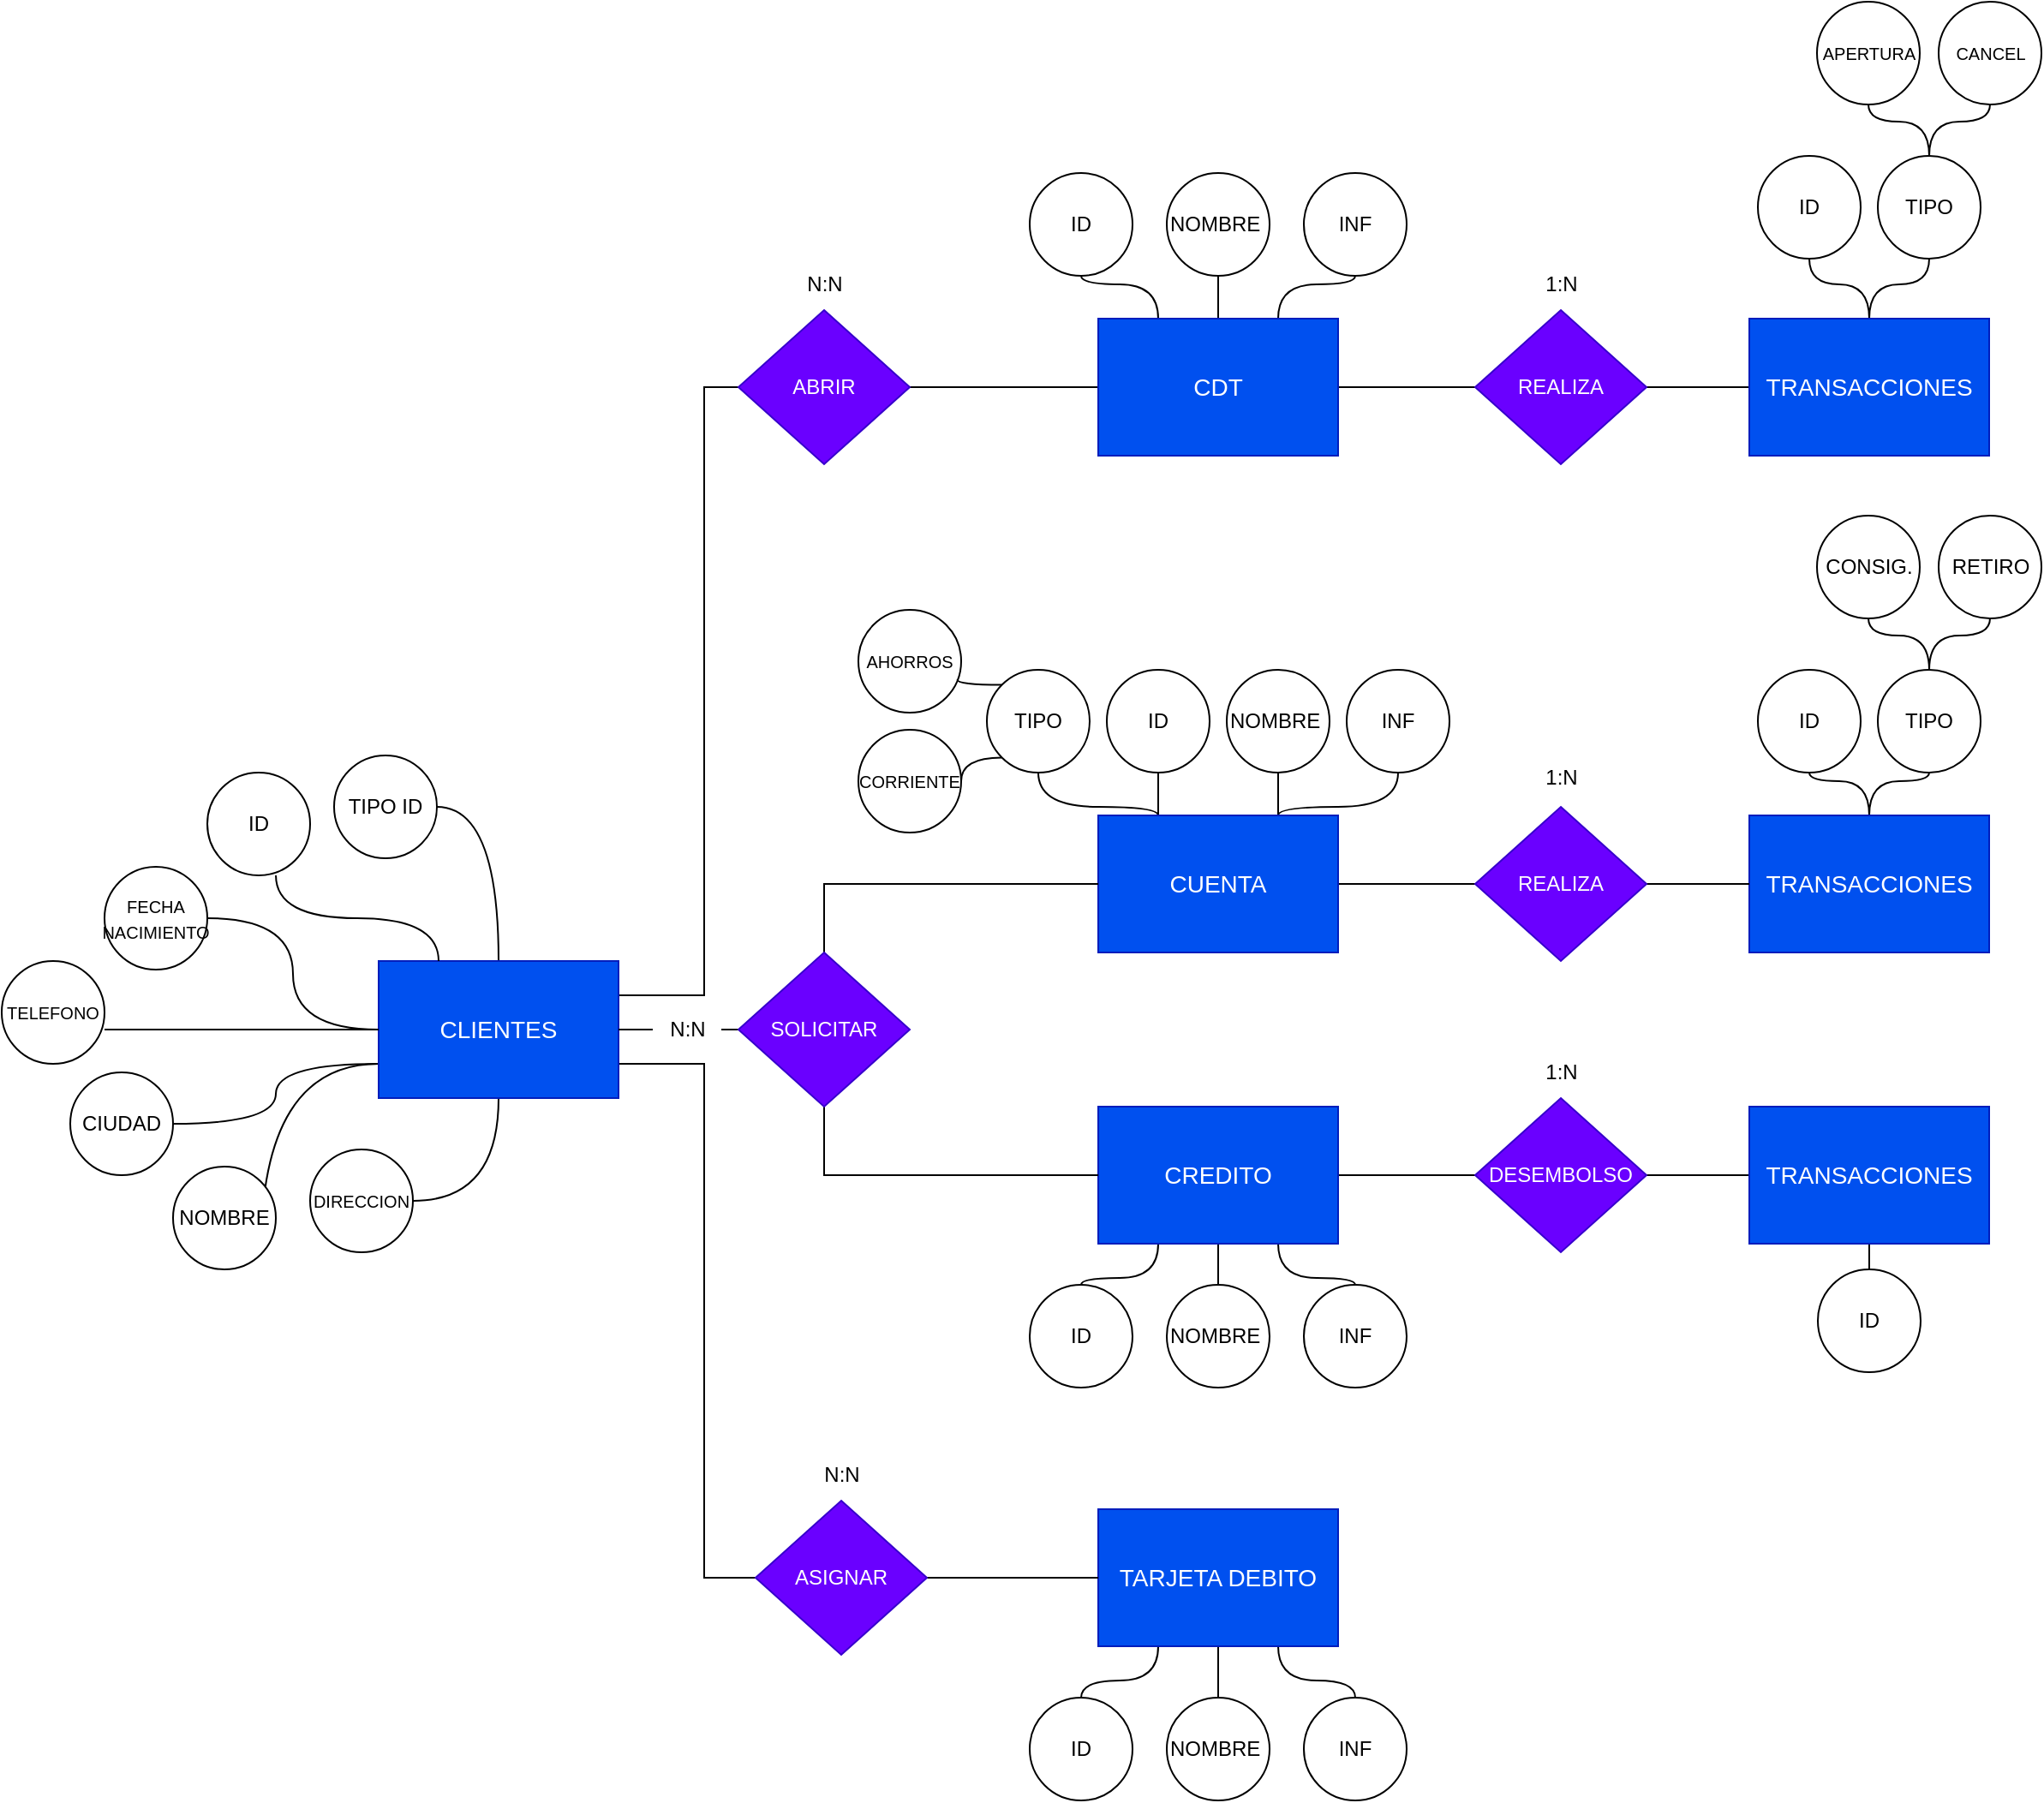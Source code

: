 <mxfile version="27.1.6">
  <diagram name="Página-1" id="VmD-yL4hsFWsiunB92W7">
    <mxGraphModel dx="1584" dy="886" grid="1" gridSize="10" guides="1" tooltips="1" connect="1" arrows="1" fold="1" page="1" pageScale="1" pageWidth="827" pageHeight="1169" background="none" math="0" shadow="0">
      <root>
        <mxCell id="0" />
        <mxCell id="1" parent="0" />
        <mxCell id="uigy-FgtRVpShGd_WQau-39" style="edgeStyle=orthogonalEdgeStyle;rounded=0;orthogonalLoop=1;jettySize=auto;html=1;exitX=0.5;exitY=0;exitDx=0;exitDy=0;entryX=1;entryY=0.5;entryDx=0;entryDy=0;endArrow=none;startFill=0;curved=1;" edge="1" parent="1" source="uigy-FgtRVpShGd_WQau-1" target="uigy-FgtRVpShGd_WQau-33">
          <mxGeometry relative="1" as="geometry" />
        </mxCell>
        <mxCell id="uigy-FgtRVpShGd_WQau-42" style="edgeStyle=orthogonalEdgeStyle;rounded=0;orthogonalLoop=1;jettySize=auto;html=1;exitX=0;exitY=0.75;exitDx=0;exitDy=0;entryX=1;entryY=1;entryDx=0;entryDy=0;endArrow=none;startFill=0;curved=1;" edge="1" parent="1" source="uigy-FgtRVpShGd_WQau-1" target="uigy-FgtRVpShGd_WQau-34">
          <mxGeometry relative="1" as="geometry" />
        </mxCell>
        <mxCell id="uigy-FgtRVpShGd_WQau-45" style="edgeStyle=orthogonalEdgeStyle;rounded=0;orthogonalLoop=1;jettySize=auto;html=1;entryX=1;entryY=0.5;entryDx=0;entryDy=0;endArrow=none;startFill=0;curved=1;" edge="1" parent="1" source="uigy-FgtRVpShGd_WQau-1" target="uigy-FgtRVpShGd_WQau-38">
          <mxGeometry relative="1" as="geometry" />
        </mxCell>
        <mxCell id="uigy-FgtRVpShGd_WQau-81" style="edgeStyle=orthogonalEdgeStyle;rounded=0;orthogonalLoop=1;jettySize=auto;html=1;exitX=1;exitY=0.25;exitDx=0;exitDy=0;entryX=0;entryY=0.5;entryDx=0;entryDy=0;endArrow=none;startFill=0;" edge="1" parent="1" source="uigy-FgtRVpShGd_WQau-1" target="uigy-FgtRVpShGd_WQau-30">
          <mxGeometry relative="1" as="geometry">
            <Array as="points">
              <mxPoint x="480" y="940" />
              <mxPoint x="480" y="585" />
            </Array>
          </mxGeometry>
        </mxCell>
        <mxCell id="uigy-FgtRVpShGd_WQau-155" style="edgeStyle=orthogonalEdgeStyle;rounded=0;orthogonalLoop=1;jettySize=auto;html=1;exitX=0;exitY=0.75;exitDx=0;exitDy=0;entryX=1;entryY=0.5;entryDx=0;entryDy=0;endArrow=none;startFill=0;curved=1;" edge="1" parent="1" source="uigy-FgtRVpShGd_WQau-1" target="uigy-FgtRVpShGd_WQau-37">
          <mxGeometry relative="1" as="geometry" />
        </mxCell>
        <mxCell id="uigy-FgtRVpShGd_WQau-168" style="edgeStyle=orthogonalEdgeStyle;rounded=0;orthogonalLoop=1;jettySize=auto;html=1;entryX=1;entryY=0.5;entryDx=0;entryDy=0;endArrow=none;startFill=0;curved=1;" edge="1" parent="1" source="uigy-FgtRVpShGd_WQau-1" target="uigy-FgtRVpShGd_WQau-35">
          <mxGeometry relative="1" as="geometry" />
        </mxCell>
        <mxCell id="uigy-FgtRVpShGd_WQau-169" style="edgeStyle=orthogonalEdgeStyle;rounded=0;orthogonalLoop=1;jettySize=auto;html=1;entryX=0;entryY=0.5;entryDx=0;entryDy=0;endArrow=none;startFill=0;" edge="1" parent="1" source="uigy-FgtRVpShGd_WQau-229" target="uigy-FgtRVpShGd_WQau-163">
          <mxGeometry relative="1" as="geometry">
            <Array as="points">
              <mxPoint x="470" y="960" />
              <mxPoint x="470" y="960" />
            </Array>
          </mxGeometry>
        </mxCell>
        <mxCell id="uigy-FgtRVpShGd_WQau-178" style="edgeStyle=orthogonalEdgeStyle;rounded=0;orthogonalLoop=1;jettySize=auto;html=1;exitX=1;exitY=0.75;exitDx=0;exitDy=0;entryX=0;entryY=0.5;entryDx=0;entryDy=0;endArrow=none;startFill=0;" edge="1" parent="1" source="uigy-FgtRVpShGd_WQau-1" target="uigy-FgtRVpShGd_WQau-164">
          <mxGeometry relative="1" as="geometry">
            <Array as="points">
              <mxPoint x="480" y="980" />
              <mxPoint x="480" y="1280" />
            </Array>
          </mxGeometry>
        </mxCell>
        <mxCell id="uigy-FgtRVpShGd_WQau-1" value="&lt;font style=&quot;font-size: 14px;&quot;&gt;CLIENTES&lt;/font&gt;" style="rounded=0;whiteSpace=wrap;html=1;fillColor=#0050ef;fontColor=#ffffff;strokeColor=#001DBC;" vertex="1" parent="1">
          <mxGeometry x="290" y="920" width="140" height="80" as="geometry" />
        </mxCell>
        <mxCell id="uigy-FgtRVpShGd_WQau-10" value="NOMBRE&amp;nbsp;" style="ellipse;whiteSpace=wrap;html=1;" vertex="1" parent="1">
          <mxGeometry x="750" y="460" width="60" height="60" as="geometry" />
        </mxCell>
        <mxCell id="uigy-FgtRVpShGd_WQau-12" value="ID" style="ellipse;whiteSpace=wrap;html=1;" vertex="1" parent="1">
          <mxGeometry x="670" y="460" width="60" height="60" as="geometry" />
        </mxCell>
        <mxCell id="uigy-FgtRVpShGd_WQau-13" value="INF" style="ellipse;whiteSpace=wrap;html=1;" vertex="1" parent="1">
          <mxGeometry x="830" y="460" width="60" height="60" as="geometry" />
        </mxCell>
        <mxCell id="uigy-FgtRVpShGd_WQau-173" style="edgeStyle=orthogonalEdgeStyle;rounded=0;orthogonalLoop=1;jettySize=auto;html=1;entryX=0;entryY=0.5;entryDx=0;entryDy=0;endArrow=none;startFill=0;" edge="1" parent="1" source="uigy-FgtRVpShGd_WQau-30" target="uigy-FgtRVpShGd_WQau-161">
          <mxGeometry relative="1" as="geometry" />
        </mxCell>
        <mxCell id="uigy-FgtRVpShGd_WQau-30" value="ABRIR" style="rhombus;whiteSpace=wrap;html=1;fillColor=#6a00ff;fontColor=#ffffff;strokeColor=#3700CC;" vertex="1" parent="1">
          <mxGeometry x="500" y="540" width="100" height="90" as="geometry" />
        </mxCell>
        <mxCell id="uigy-FgtRVpShGd_WQau-32" value="ID" style="ellipse;whiteSpace=wrap;html=1;" vertex="1" parent="1">
          <mxGeometry x="190" y="810" width="60" height="60" as="geometry" />
        </mxCell>
        <mxCell id="uigy-FgtRVpShGd_WQau-33" value="TIPO ID" style="ellipse;whiteSpace=wrap;html=1;" vertex="1" parent="1">
          <mxGeometry x="264" y="800" width="60" height="60" as="geometry" />
        </mxCell>
        <mxCell id="uigy-FgtRVpShGd_WQau-34" value="NOMBRE" style="ellipse;whiteSpace=wrap;html=1;" vertex="1" parent="1">
          <mxGeometry x="170" y="1040" width="60" height="60" as="geometry" />
        </mxCell>
        <mxCell id="uigy-FgtRVpShGd_WQau-35" value="&lt;font style=&quot;font-size: 10px;&quot;&gt;DIRECCION&lt;/font&gt;" style="ellipse;whiteSpace=wrap;html=1;" vertex="1" parent="1">
          <mxGeometry x="250" y="1030" width="60" height="60" as="geometry" />
        </mxCell>
        <mxCell id="uigy-FgtRVpShGd_WQau-36" value="&lt;font style=&quot;font-size: 10px;&quot;&gt;TELEFONO&lt;/font&gt;" style="ellipse;whiteSpace=wrap;html=1;" vertex="1" parent="1">
          <mxGeometry x="70" y="920" width="60" height="60" as="geometry" />
        </mxCell>
        <mxCell id="uigy-FgtRVpShGd_WQau-37" value="CIUDAD" style="ellipse;whiteSpace=wrap;html=1;" vertex="1" parent="1">
          <mxGeometry x="110" y="985" width="60" height="60" as="geometry" />
        </mxCell>
        <mxCell id="uigy-FgtRVpShGd_WQau-38" value="&lt;font style=&quot;font-size: 10px;&quot;&gt;FECHA NACIMIENTO&lt;/font&gt;" style="ellipse;whiteSpace=wrap;html=1;" vertex="1" parent="1">
          <mxGeometry x="130" y="865" width="60" height="60" as="geometry" />
        </mxCell>
        <mxCell id="uigy-FgtRVpShGd_WQau-40" style="edgeStyle=orthogonalEdgeStyle;rounded=0;orthogonalLoop=1;jettySize=auto;html=1;exitX=0.25;exitY=0;exitDx=0;exitDy=0;entryX=0.667;entryY=1;entryDx=0;entryDy=0;entryPerimeter=0;endArrow=none;startFill=0;curved=1;" edge="1" parent="1" source="uigy-FgtRVpShGd_WQau-1" target="uigy-FgtRVpShGd_WQau-32">
          <mxGeometry relative="1" as="geometry" />
        </mxCell>
        <mxCell id="uigy-FgtRVpShGd_WQau-41" style="edgeStyle=orthogonalEdgeStyle;rounded=0;orthogonalLoop=1;jettySize=auto;html=1;exitX=0;exitY=0.5;exitDx=0;exitDy=0;entryX=1;entryY=0.667;entryDx=0;entryDy=0;entryPerimeter=0;endArrow=none;startFill=0;curved=1;" edge="1" parent="1" source="uigy-FgtRVpShGd_WQau-1" target="uigy-FgtRVpShGd_WQau-36">
          <mxGeometry relative="1" as="geometry" />
        </mxCell>
        <mxCell id="uigy-FgtRVpShGd_WQau-48" value="NOMBRE&amp;nbsp;" style="ellipse;whiteSpace=wrap;html=1;" vertex="1" parent="1">
          <mxGeometry x="785" y="750" width="60" height="60" as="geometry" />
        </mxCell>
        <mxCell id="uigy-FgtRVpShGd_WQau-49" value="ID" style="ellipse;whiteSpace=wrap;html=1;" vertex="1" parent="1">
          <mxGeometry x="715" y="750" width="60" height="60" as="geometry" />
        </mxCell>
        <mxCell id="uigy-FgtRVpShGd_WQau-50" value="INF" style="ellipse;whiteSpace=wrap;html=1;" vertex="1" parent="1">
          <mxGeometry x="855" y="750" width="60" height="60" as="geometry" />
        </mxCell>
        <mxCell id="uigy-FgtRVpShGd_WQau-53" value="NOMBRE&amp;nbsp;" style="ellipse;whiteSpace=wrap;html=1;" vertex="1" parent="1">
          <mxGeometry x="750" y="1109" width="60" height="60" as="geometry" />
        </mxCell>
        <mxCell id="uigy-FgtRVpShGd_WQau-54" value="ID" style="ellipse;whiteSpace=wrap;html=1;" vertex="1" parent="1">
          <mxGeometry x="670" y="1109" width="60" height="60" as="geometry" />
        </mxCell>
        <mxCell id="uigy-FgtRVpShGd_WQau-55" value="INF" style="ellipse;whiteSpace=wrap;html=1;" vertex="1" parent="1">
          <mxGeometry x="830" y="1109" width="60" height="60" as="geometry" />
        </mxCell>
        <mxCell id="uigy-FgtRVpShGd_WQau-193" style="edgeStyle=orthogonalEdgeStyle;rounded=0;orthogonalLoop=1;jettySize=auto;html=1;exitX=0;exitY=1;exitDx=0;exitDy=0;entryX=1;entryY=0.5;entryDx=0;entryDy=0;endArrow=none;startFill=0;curved=1;" edge="1" parent="1" source="uigy-FgtRVpShGd_WQau-140" target="uigy-FgtRVpShGd_WQau-148">
          <mxGeometry relative="1" as="geometry" />
        </mxCell>
        <mxCell id="uigy-FgtRVpShGd_WQau-140" value="TIPO" style="ellipse;whiteSpace=wrap;html=1;" vertex="1" parent="1">
          <mxGeometry x="645" y="750" width="60" height="60" as="geometry" />
        </mxCell>
        <mxCell id="uigy-FgtRVpShGd_WQau-144" value="ID" style="ellipse;whiteSpace=wrap;html=1;" vertex="1" parent="1">
          <mxGeometry x="1095" y="750" width="60" height="60" as="geometry" />
        </mxCell>
        <mxCell id="uigy-FgtRVpShGd_WQau-204" style="edgeStyle=orthogonalEdgeStyle;rounded=0;orthogonalLoop=1;jettySize=auto;html=1;exitX=0.5;exitY=0;exitDx=0;exitDy=0;entryX=0.5;entryY=1;entryDx=0;entryDy=0;endArrow=none;startFill=0;curved=1;" edge="1" parent="1" source="uigy-FgtRVpShGd_WQau-145" target="uigy-FgtRVpShGd_WQau-202">
          <mxGeometry relative="1" as="geometry" />
        </mxCell>
        <mxCell id="uigy-FgtRVpShGd_WQau-205" style="edgeStyle=orthogonalEdgeStyle;rounded=0;orthogonalLoop=1;jettySize=auto;html=1;exitX=0.5;exitY=0;exitDx=0;exitDy=0;entryX=0.5;entryY=1;entryDx=0;entryDy=0;endArrow=none;startFill=0;curved=1;" edge="1" parent="1" source="uigy-FgtRVpShGd_WQau-145" target="uigy-FgtRVpShGd_WQau-203">
          <mxGeometry relative="1" as="geometry" />
        </mxCell>
        <mxCell id="uigy-FgtRVpShGd_WQau-145" value="TIPO" style="ellipse;whiteSpace=wrap;html=1;" vertex="1" parent="1">
          <mxGeometry x="1165" y="750" width="60" height="60" as="geometry" />
        </mxCell>
        <mxCell id="uigy-FgtRVpShGd_WQau-147" value="&lt;font style=&quot;font-size: 10px;&quot;&gt;AHORROS&lt;/font&gt;" style="ellipse;whiteSpace=wrap;html=1;" vertex="1" parent="1">
          <mxGeometry x="570" y="715" width="60" height="60" as="geometry" />
        </mxCell>
        <mxCell id="uigy-FgtRVpShGd_WQau-148" value="&lt;font style=&quot;font-size: 10px;&quot;&gt;CORRIENTE&lt;/font&gt;" style="ellipse;whiteSpace=wrap;html=1;" vertex="1" parent="1">
          <mxGeometry x="570" y="785" width="60" height="60" as="geometry" />
        </mxCell>
        <mxCell id="uigy-FgtRVpShGd_WQau-208" style="edgeStyle=orthogonalEdgeStyle;rounded=0;orthogonalLoop=1;jettySize=auto;html=1;entryX=0.5;entryY=0;entryDx=0;entryDy=0;endArrow=none;startFill=0;curved=1;" edge="1" parent="1" source="uigy-FgtRVpShGd_WQau-156" target="uigy-FgtRVpShGd_WQau-175">
          <mxGeometry relative="1" as="geometry" />
        </mxCell>
        <mxCell id="uigy-FgtRVpShGd_WQau-209" style="edgeStyle=orthogonalEdgeStyle;rounded=0;orthogonalLoop=1;jettySize=auto;html=1;exitX=0.75;exitY=1;exitDx=0;exitDy=0;entryX=0.5;entryY=0;entryDx=0;entryDy=0;endArrow=none;startFill=0;curved=1;" edge="1" parent="1" source="uigy-FgtRVpShGd_WQau-156" target="uigy-FgtRVpShGd_WQau-177">
          <mxGeometry relative="1" as="geometry" />
        </mxCell>
        <mxCell id="uigy-FgtRVpShGd_WQau-210" style="edgeStyle=orthogonalEdgeStyle;rounded=0;orthogonalLoop=1;jettySize=auto;html=1;exitX=0.25;exitY=1;exitDx=0;exitDy=0;entryX=0.5;entryY=0;entryDx=0;entryDy=0;endArrow=none;startFill=0;curved=1;" edge="1" parent="1" source="uigy-FgtRVpShGd_WQau-156" target="uigy-FgtRVpShGd_WQau-176">
          <mxGeometry relative="1" as="geometry" />
        </mxCell>
        <mxCell id="uigy-FgtRVpShGd_WQau-156" value="&lt;font style=&quot;font-size: 14px;&quot;&gt;TARJETA DEBITO&lt;/font&gt;" style="rounded=0;whiteSpace=wrap;html=1;fillColor=#0050ef;fontColor=#ffffff;strokeColor=#001DBC;" vertex="1" parent="1">
          <mxGeometry x="710" y="1240" width="140" height="80" as="geometry" />
        </mxCell>
        <mxCell id="uigy-FgtRVpShGd_WQau-199" style="edgeStyle=orthogonalEdgeStyle;rounded=0;orthogonalLoop=1;jettySize=auto;html=1;exitX=0.5;exitY=0;exitDx=0;exitDy=0;entryX=0.5;entryY=1;entryDx=0;entryDy=0;endArrow=none;startFill=0;curved=1;" edge="1" parent="1" source="uigy-FgtRVpShGd_WQau-157" target="uigy-FgtRVpShGd_WQau-145">
          <mxGeometry relative="1" as="geometry" />
        </mxCell>
        <mxCell id="uigy-FgtRVpShGd_WQau-200" style="edgeStyle=orthogonalEdgeStyle;rounded=0;orthogonalLoop=1;jettySize=auto;html=1;exitX=0.5;exitY=0;exitDx=0;exitDy=0;entryX=0.5;entryY=1;entryDx=0;entryDy=0;endArrow=none;startFill=0;curved=1;" edge="1" parent="1" source="uigy-FgtRVpShGd_WQau-157" target="uigy-FgtRVpShGd_WQau-144">
          <mxGeometry relative="1" as="geometry" />
        </mxCell>
        <mxCell id="uigy-FgtRVpShGd_WQau-157" value="&lt;font style=&quot;font-size: 14px;&quot;&gt;TRANSACCIONES&lt;/font&gt;" style="rounded=0;whiteSpace=wrap;html=1;fillColor=#0050ef;fontColor=#ffffff;strokeColor=#001DBC;" vertex="1" parent="1">
          <mxGeometry x="1090" y="835" width="140" height="80" as="geometry" />
        </mxCell>
        <mxCell id="uigy-FgtRVpShGd_WQau-180" style="edgeStyle=orthogonalEdgeStyle;rounded=0;orthogonalLoop=1;jettySize=auto;html=1;endArrow=none;startFill=0;" edge="1" parent="1" source="uigy-FgtRVpShGd_WQau-159" target="uigy-FgtRVpShGd_WQau-166">
          <mxGeometry relative="1" as="geometry" />
        </mxCell>
        <mxCell id="uigy-FgtRVpShGd_WQau-185" style="edgeStyle=orthogonalEdgeStyle;rounded=0;orthogonalLoop=1;jettySize=auto;html=1;exitX=0.75;exitY=0;exitDx=0;exitDy=0;entryX=0.5;entryY=1;entryDx=0;entryDy=0;endArrow=none;startFill=0;curved=1;" edge="1" parent="1" source="uigy-FgtRVpShGd_WQau-159" target="uigy-FgtRVpShGd_WQau-50">
          <mxGeometry relative="1" as="geometry">
            <Array as="points">
              <mxPoint x="815" y="830" />
              <mxPoint x="885" y="830" />
            </Array>
          </mxGeometry>
        </mxCell>
        <mxCell id="uigy-FgtRVpShGd_WQau-186" style="edgeStyle=orthogonalEdgeStyle;rounded=0;orthogonalLoop=1;jettySize=auto;html=1;exitX=0.75;exitY=0;exitDx=0;exitDy=0;entryX=0.5;entryY=1;entryDx=0;entryDy=0;endArrow=none;startFill=0;" edge="1" parent="1" source="uigy-FgtRVpShGd_WQau-159" target="uigy-FgtRVpShGd_WQau-48">
          <mxGeometry relative="1" as="geometry" />
        </mxCell>
        <mxCell id="uigy-FgtRVpShGd_WQau-187" style="edgeStyle=orthogonalEdgeStyle;rounded=0;orthogonalLoop=1;jettySize=auto;html=1;exitX=0.25;exitY=0;exitDx=0;exitDy=0;entryX=0.5;entryY=1;entryDx=0;entryDy=0;endArrow=none;startFill=0;" edge="1" parent="1" source="uigy-FgtRVpShGd_WQau-159" target="uigy-FgtRVpShGd_WQau-49">
          <mxGeometry relative="1" as="geometry" />
        </mxCell>
        <mxCell id="uigy-FgtRVpShGd_WQau-188" style="edgeStyle=orthogonalEdgeStyle;rounded=0;orthogonalLoop=1;jettySize=auto;html=1;exitX=0.25;exitY=0;exitDx=0;exitDy=0;entryX=0.5;entryY=1;entryDx=0;entryDy=0;curved=1;endArrow=none;startFill=0;" edge="1" parent="1" source="uigy-FgtRVpShGd_WQau-159" target="uigy-FgtRVpShGd_WQau-140">
          <mxGeometry relative="1" as="geometry">
            <Array as="points">
              <mxPoint x="745" y="830" />
              <mxPoint x="675" y="830" />
            </Array>
          </mxGeometry>
        </mxCell>
        <mxCell id="uigy-FgtRVpShGd_WQau-159" value="&lt;font style=&quot;font-size: 14px;&quot;&gt;CUENTA&lt;/font&gt;" style="rounded=0;whiteSpace=wrap;html=1;fillColor=#0050ef;fontColor=#ffffff;strokeColor=#001DBC;" vertex="1" parent="1">
          <mxGeometry x="710" y="835" width="140" height="80" as="geometry" />
        </mxCell>
        <mxCell id="uigy-FgtRVpShGd_WQau-181" style="edgeStyle=orthogonalEdgeStyle;rounded=0;orthogonalLoop=1;jettySize=auto;html=1;endArrow=none;startFill=0;" edge="1" parent="1" source="uigy-FgtRVpShGd_WQau-160" target="uigy-FgtRVpShGd_WQau-165">
          <mxGeometry relative="1" as="geometry" />
        </mxCell>
        <mxCell id="uigy-FgtRVpShGd_WQau-182" style="edgeStyle=orthogonalEdgeStyle;rounded=0;orthogonalLoop=1;jettySize=auto;html=1;entryX=0.5;entryY=0;entryDx=0;entryDy=0;endArrow=none;startFill=0;" edge="1" parent="1" source="uigy-FgtRVpShGd_WQau-160" target="uigy-FgtRVpShGd_WQau-53">
          <mxGeometry relative="1" as="geometry" />
        </mxCell>
        <mxCell id="uigy-FgtRVpShGd_WQau-183" style="edgeStyle=orthogonalEdgeStyle;rounded=0;orthogonalLoop=1;jettySize=auto;html=1;exitX=0.75;exitY=1;exitDx=0;exitDy=0;entryX=0.5;entryY=0;entryDx=0;entryDy=0;endArrow=none;startFill=0;curved=1;" edge="1" parent="1" source="uigy-FgtRVpShGd_WQau-160" target="uigy-FgtRVpShGd_WQau-55">
          <mxGeometry relative="1" as="geometry" />
        </mxCell>
        <mxCell id="uigy-FgtRVpShGd_WQau-184" style="edgeStyle=orthogonalEdgeStyle;rounded=0;orthogonalLoop=1;jettySize=auto;html=1;exitX=0.25;exitY=1;exitDx=0;exitDy=0;entryX=0.5;entryY=0;entryDx=0;entryDy=0;curved=1;endArrow=none;startFill=0;" edge="1" parent="1" source="uigy-FgtRVpShGd_WQau-160" target="uigy-FgtRVpShGd_WQau-54">
          <mxGeometry relative="1" as="geometry" />
        </mxCell>
        <mxCell id="uigy-FgtRVpShGd_WQau-160" value="&lt;font style=&quot;font-size: 14px;&quot;&gt;CREDITO&lt;/font&gt;" style="rounded=0;whiteSpace=wrap;html=1;fillColor=#0050ef;fontColor=#ffffff;strokeColor=#001DBC;" vertex="1" parent="1">
          <mxGeometry x="710" y="1005" width="140" height="80" as="geometry" />
        </mxCell>
        <mxCell id="uigy-FgtRVpShGd_WQau-194" style="edgeStyle=orthogonalEdgeStyle;rounded=0;orthogonalLoop=1;jettySize=auto;html=1;exitX=0.75;exitY=0;exitDx=0;exitDy=0;entryX=0.5;entryY=1;entryDx=0;entryDy=0;endArrow=none;startFill=0;curved=1;" edge="1" parent="1" source="uigy-FgtRVpShGd_WQau-161" target="uigy-FgtRVpShGd_WQau-13">
          <mxGeometry relative="1" as="geometry" />
        </mxCell>
        <mxCell id="uigy-FgtRVpShGd_WQau-195" style="edgeStyle=orthogonalEdgeStyle;rounded=0;orthogonalLoop=1;jettySize=auto;html=1;exitX=0.5;exitY=0;exitDx=0;exitDy=0;entryX=0.5;entryY=1;entryDx=0;entryDy=0;endArrow=none;startFill=0;curved=1;" edge="1" parent="1" source="uigy-FgtRVpShGd_WQau-161" target="uigy-FgtRVpShGd_WQau-10">
          <mxGeometry relative="1" as="geometry" />
        </mxCell>
        <mxCell id="uigy-FgtRVpShGd_WQau-196" style="edgeStyle=orthogonalEdgeStyle;rounded=0;orthogonalLoop=1;jettySize=auto;html=1;exitX=0.25;exitY=0;exitDx=0;exitDy=0;entryX=0.5;entryY=1;entryDx=0;entryDy=0;endArrow=none;startFill=0;curved=1;" edge="1" parent="1" source="uigy-FgtRVpShGd_WQau-161" target="uigy-FgtRVpShGd_WQau-12">
          <mxGeometry relative="1" as="geometry" />
        </mxCell>
        <mxCell id="uigy-FgtRVpShGd_WQau-217" style="edgeStyle=orthogonalEdgeStyle;rounded=0;orthogonalLoop=1;jettySize=auto;html=1;entryX=0;entryY=0.5;entryDx=0;entryDy=0;endArrow=none;startFill=0;" edge="1" parent="1" source="uigy-FgtRVpShGd_WQau-161" target="uigy-FgtRVpShGd_WQau-213">
          <mxGeometry relative="1" as="geometry" />
        </mxCell>
        <mxCell id="uigy-FgtRVpShGd_WQau-161" value="&lt;font style=&quot;font-size: 14px;&quot;&gt;CDT&lt;/font&gt;" style="rounded=0;whiteSpace=wrap;html=1;fillColor=#0050ef;fontColor=#ffffff;strokeColor=#001DBC;" vertex="1" parent="1">
          <mxGeometry x="710" y="545" width="140" height="80" as="geometry" />
        </mxCell>
        <mxCell id="uigy-FgtRVpShGd_WQau-171" style="edgeStyle=orthogonalEdgeStyle;rounded=0;orthogonalLoop=1;jettySize=auto;html=1;endArrow=none;startFill=0;" edge="1" parent="1" source="uigy-FgtRVpShGd_WQau-163" target="uigy-FgtRVpShGd_WQau-160">
          <mxGeometry relative="1" as="geometry">
            <Array as="points">
              <mxPoint x="550" y="1045" />
            </Array>
          </mxGeometry>
        </mxCell>
        <mxCell id="uigy-FgtRVpShGd_WQau-172" style="edgeStyle=orthogonalEdgeStyle;rounded=0;orthogonalLoop=1;jettySize=auto;html=1;entryX=0;entryY=0.5;entryDx=0;entryDy=0;endArrow=none;startFill=0;" edge="1" parent="1" source="uigy-FgtRVpShGd_WQau-163" target="uigy-FgtRVpShGd_WQau-159">
          <mxGeometry relative="1" as="geometry">
            <Array as="points">
              <mxPoint x="550" y="875" />
            </Array>
          </mxGeometry>
        </mxCell>
        <mxCell id="uigy-FgtRVpShGd_WQau-163" value="SOLICITAR" style="rhombus;whiteSpace=wrap;html=1;fillColor=#6a00ff;fontColor=#ffffff;strokeColor=#3700CC;" vertex="1" parent="1">
          <mxGeometry x="500" y="915" width="100" height="90" as="geometry" />
        </mxCell>
        <mxCell id="uigy-FgtRVpShGd_WQau-179" style="edgeStyle=orthogonalEdgeStyle;rounded=0;orthogonalLoop=1;jettySize=auto;html=1;endArrow=none;startFill=0;" edge="1" parent="1" source="uigy-FgtRVpShGd_WQau-164" target="uigy-FgtRVpShGd_WQau-156">
          <mxGeometry relative="1" as="geometry" />
        </mxCell>
        <mxCell id="uigy-FgtRVpShGd_WQau-164" value="ASIGNAR" style="rhombus;whiteSpace=wrap;html=1;fillColor=#6a00ff;fontColor=#ffffff;strokeColor=#3700CC;" vertex="1" parent="1">
          <mxGeometry x="510" y="1235" width="100" height="90" as="geometry" />
        </mxCell>
        <mxCell id="uigy-FgtRVpShGd_WQau-207" style="edgeStyle=orthogonalEdgeStyle;rounded=0;orthogonalLoop=1;jettySize=auto;html=1;exitX=1;exitY=0.5;exitDx=0;exitDy=0;entryX=0;entryY=0.5;entryDx=0;entryDy=0;endArrow=none;startFill=0;" edge="1" parent="1" source="uigy-FgtRVpShGd_WQau-165" target="uigy-FgtRVpShGd_WQau-206">
          <mxGeometry relative="1" as="geometry" />
        </mxCell>
        <mxCell id="uigy-FgtRVpShGd_WQau-165" value="DESEMBOLSO" style="rhombus;whiteSpace=wrap;html=1;fillColor=#6a00ff;fontColor=#ffffff;strokeColor=#3700CC;" vertex="1" parent="1">
          <mxGeometry x="930" y="1000" width="100" height="90" as="geometry" />
        </mxCell>
        <mxCell id="uigy-FgtRVpShGd_WQau-201" style="edgeStyle=orthogonalEdgeStyle;rounded=0;orthogonalLoop=1;jettySize=auto;html=1;entryX=0;entryY=0.5;entryDx=0;entryDy=0;endArrow=none;startFill=0;" edge="1" parent="1" source="uigy-FgtRVpShGd_WQau-166" target="uigy-FgtRVpShGd_WQau-157">
          <mxGeometry relative="1" as="geometry" />
        </mxCell>
        <mxCell id="uigy-FgtRVpShGd_WQau-166" value="REALIZA" style="rhombus;whiteSpace=wrap;html=1;fillColor=#6a00ff;fontColor=#ffffff;strokeColor=#3700CC;" vertex="1" parent="1">
          <mxGeometry x="930" y="830" width="100" height="90" as="geometry" />
        </mxCell>
        <mxCell id="uigy-FgtRVpShGd_WQau-175" value="NOMBRE&amp;nbsp;" style="ellipse;whiteSpace=wrap;html=1;" vertex="1" parent="1">
          <mxGeometry x="750" y="1350" width="60" height="60" as="geometry" />
        </mxCell>
        <mxCell id="uigy-FgtRVpShGd_WQau-176" value="ID" style="ellipse;whiteSpace=wrap;html=1;" vertex="1" parent="1">
          <mxGeometry x="670" y="1350" width="60" height="60" as="geometry" />
        </mxCell>
        <mxCell id="uigy-FgtRVpShGd_WQau-177" value="INF" style="ellipse;whiteSpace=wrap;html=1;" vertex="1" parent="1">
          <mxGeometry x="830" y="1350" width="60" height="60" as="geometry" />
        </mxCell>
        <mxCell id="uigy-FgtRVpShGd_WQau-192" style="edgeStyle=orthogonalEdgeStyle;rounded=0;orthogonalLoop=1;jettySize=auto;html=1;exitX=0;exitY=0;exitDx=0;exitDy=0;entryX=0.962;entryY=0.679;entryDx=0;entryDy=0;entryPerimeter=0;endArrow=none;startFill=0;curved=1;" edge="1" parent="1" source="uigy-FgtRVpShGd_WQau-140" target="uigy-FgtRVpShGd_WQau-147">
          <mxGeometry relative="1" as="geometry" />
        </mxCell>
        <mxCell id="uigy-FgtRVpShGd_WQau-202" value="RETIRO" style="ellipse;whiteSpace=wrap;html=1;" vertex="1" parent="1">
          <mxGeometry x="1200.5" y="660" width="60" height="60" as="geometry" />
        </mxCell>
        <mxCell id="uigy-FgtRVpShGd_WQau-203" value="CONSIG." style="ellipse;whiteSpace=wrap;html=1;" vertex="1" parent="1">
          <mxGeometry x="1129.5" y="660" width="60" height="60" as="geometry" />
        </mxCell>
        <mxCell id="uigy-FgtRVpShGd_WQau-227" style="edgeStyle=orthogonalEdgeStyle;rounded=0;orthogonalLoop=1;jettySize=auto;html=1;exitX=0.5;exitY=1;exitDx=0;exitDy=0;entryX=0.5;entryY=0;entryDx=0;entryDy=0;endArrow=none;startFill=0;curved=1;" edge="1" parent="1" source="uigy-FgtRVpShGd_WQau-206" target="uigy-FgtRVpShGd_WQau-211">
          <mxGeometry relative="1" as="geometry" />
        </mxCell>
        <mxCell id="uigy-FgtRVpShGd_WQau-206" value="&lt;font style=&quot;font-size: 14px;&quot;&gt;TRANSACCIONES&lt;/font&gt;" style="rounded=0;whiteSpace=wrap;html=1;fillColor=#0050ef;fontColor=#ffffff;strokeColor=#001DBC;" vertex="1" parent="1">
          <mxGeometry x="1090" y="1005" width="140" height="80" as="geometry" />
        </mxCell>
        <mxCell id="uigy-FgtRVpShGd_WQau-211" value="ID" style="ellipse;whiteSpace=wrap;html=1;" vertex="1" parent="1">
          <mxGeometry x="1130" y="1100" width="60" height="60" as="geometry" />
        </mxCell>
        <mxCell id="uigy-FgtRVpShGd_WQau-218" style="edgeStyle=orthogonalEdgeStyle;rounded=0;orthogonalLoop=1;jettySize=auto;html=1;exitX=1;exitY=0.5;exitDx=0;exitDy=0;entryX=0;entryY=0.5;entryDx=0;entryDy=0;endArrow=none;startFill=0;" edge="1" parent="1" source="uigy-FgtRVpShGd_WQau-213" target="uigy-FgtRVpShGd_WQau-215">
          <mxGeometry relative="1" as="geometry" />
        </mxCell>
        <mxCell id="uigy-FgtRVpShGd_WQau-213" value="REALIZA" style="rhombus;whiteSpace=wrap;html=1;fillColor=#6a00ff;fontColor=#ffffff;strokeColor=#3700CC;" vertex="1" parent="1">
          <mxGeometry x="930" y="540" width="100" height="90" as="geometry" />
        </mxCell>
        <mxCell id="uigy-FgtRVpShGd_WQau-225" style="edgeStyle=orthogonalEdgeStyle;rounded=0;orthogonalLoop=1;jettySize=auto;html=1;exitX=0.5;exitY=0;exitDx=0;exitDy=0;entryX=0.5;entryY=1;entryDx=0;entryDy=0;endArrow=none;startFill=0;curved=1;" edge="1" parent="1" source="uigy-FgtRVpShGd_WQau-215" target="uigy-FgtRVpShGd_WQau-222">
          <mxGeometry relative="1" as="geometry" />
        </mxCell>
        <mxCell id="uigy-FgtRVpShGd_WQau-226" style="edgeStyle=orthogonalEdgeStyle;rounded=0;orthogonalLoop=1;jettySize=auto;html=1;exitX=0.5;exitY=0;exitDx=0;exitDy=0;entryX=0.5;entryY=1;entryDx=0;entryDy=0;endArrow=none;startFill=0;curved=1;" edge="1" parent="1" source="uigy-FgtRVpShGd_WQau-215" target="uigy-FgtRVpShGd_WQau-219">
          <mxGeometry relative="1" as="geometry" />
        </mxCell>
        <mxCell id="uigy-FgtRVpShGd_WQau-215" value="&lt;font style=&quot;font-size: 14px;&quot;&gt;TRANSACCIONES&lt;/font&gt;" style="rounded=0;whiteSpace=wrap;html=1;fillColor=#0050ef;fontColor=#ffffff;strokeColor=#001DBC;" vertex="1" parent="1">
          <mxGeometry x="1090" y="545" width="140" height="80" as="geometry" />
        </mxCell>
        <mxCell id="uigy-FgtRVpShGd_WQau-219" value="ID" style="ellipse;whiteSpace=wrap;html=1;" vertex="1" parent="1">
          <mxGeometry x="1095" y="450" width="60" height="60" as="geometry" />
        </mxCell>
        <mxCell id="uigy-FgtRVpShGd_WQau-220" style="edgeStyle=orthogonalEdgeStyle;rounded=0;orthogonalLoop=1;jettySize=auto;html=1;exitX=0.5;exitY=0;exitDx=0;exitDy=0;entryX=0.5;entryY=1;entryDx=0;entryDy=0;endArrow=none;startFill=0;curved=1;" edge="1" parent="1" source="uigy-FgtRVpShGd_WQau-222" target="uigy-FgtRVpShGd_WQau-223">
          <mxGeometry relative="1" as="geometry" />
        </mxCell>
        <mxCell id="uigy-FgtRVpShGd_WQau-221" style="edgeStyle=orthogonalEdgeStyle;rounded=0;orthogonalLoop=1;jettySize=auto;html=1;exitX=0.5;exitY=0;exitDx=0;exitDy=0;entryX=0.5;entryY=1;entryDx=0;entryDy=0;endArrow=none;startFill=0;curved=1;" edge="1" parent="1" source="uigy-FgtRVpShGd_WQau-222" target="uigy-FgtRVpShGd_WQau-224">
          <mxGeometry relative="1" as="geometry" />
        </mxCell>
        <mxCell id="uigy-FgtRVpShGd_WQau-222" value="TIPO" style="ellipse;whiteSpace=wrap;html=1;" vertex="1" parent="1">
          <mxGeometry x="1165" y="450" width="60" height="60" as="geometry" />
        </mxCell>
        <mxCell id="uigy-FgtRVpShGd_WQau-223" value="&lt;font style=&quot;font-size: 10px;&quot;&gt;CANCEL&lt;/font&gt;" style="ellipse;whiteSpace=wrap;html=1;" vertex="1" parent="1">
          <mxGeometry x="1200.5" y="360" width="60" height="60" as="geometry" />
        </mxCell>
        <mxCell id="uigy-FgtRVpShGd_WQau-224" value="&lt;font style=&quot;font-size: 10px;&quot;&gt;APERTURA&lt;/font&gt;" style="ellipse;whiteSpace=wrap;html=1;" vertex="1" parent="1">
          <mxGeometry x="1129.5" y="360" width="60" height="60" as="geometry" />
        </mxCell>
        <mxCell id="uigy-FgtRVpShGd_WQau-230" value="" style="edgeStyle=orthogonalEdgeStyle;rounded=0;orthogonalLoop=1;jettySize=auto;html=1;entryX=0;entryY=0.5;entryDx=0;entryDy=0;endArrow=none;startFill=0;" edge="1" parent="1" source="uigy-FgtRVpShGd_WQau-1" target="uigy-FgtRVpShGd_WQau-229">
          <mxGeometry relative="1" as="geometry">
            <mxPoint x="430" y="960" as="sourcePoint" />
            <mxPoint x="500" y="960" as="targetPoint" />
            <Array as="points" />
          </mxGeometry>
        </mxCell>
        <mxCell id="uigy-FgtRVpShGd_WQau-229" value="N:N" style="text;html=1;align=center;verticalAlign=middle;resizable=0;points=[];autosize=1;strokeColor=none;fillColor=none;" vertex="1" parent="1">
          <mxGeometry x="450" y="945" width="40" height="30" as="geometry" />
        </mxCell>
        <mxCell id="uigy-FgtRVpShGd_WQau-233" value="N:N" style="text;html=1;align=center;verticalAlign=middle;resizable=0;points=[];autosize=1;strokeColor=none;fillColor=none;" vertex="1" parent="1">
          <mxGeometry x="540" y="1205" width="40" height="30" as="geometry" />
        </mxCell>
        <mxCell id="uigy-FgtRVpShGd_WQau-234" value="N:N" style="text;html=1;align=center;verticalAlign=middle;resizable=0;points=[];autosize=1;strokeColor=none;fillColor=none;" vertex="1" parent="1">
          <mxGeometry x="530" y="510" width="40" height="30" as="geometry" />
        </mxCell>
        <mxCell id="uigy-FgtRVpShGd_WQau-236" value="1:N" style="text;html=1;align=center;verticalAlign=middle;resizable=0;points=[];autosize=1;strokeColor=none;fillColor=none;" vertex="1" parent="1">
          <mxGeometry x="960" y="798" width="40" height="30" as="geometry" />
        </mxCell>
        <mxCell id="uigy-FgtRVpShGd_WQau-237" value="1:N" style="text;html=1;align=center;verticalAlign=middle;resizable=0;points=[];autosize=1;strokeColor=none;fillColor=none;" vertex="1" parent="1">
          <mxGeometry x="960" y="970" width="40" height="30" as="geometry" />
        </mxCell>
        <mxCell id="uigy-FgtRVpShGd_WQau-238" value="1:N" style="text;html=1;align=center;verticalAlign=middle;resizable=0;points=[];autosize=1;strokeColor=none;fillColor=none;" vertex="1" parent="1">
          <mxGeometry x="960" y="510" width="40" height="30" as="geometry" />
        </mxCell>
      </root>
    </mxGraphModel>
  </diagram>
</mxfile>

